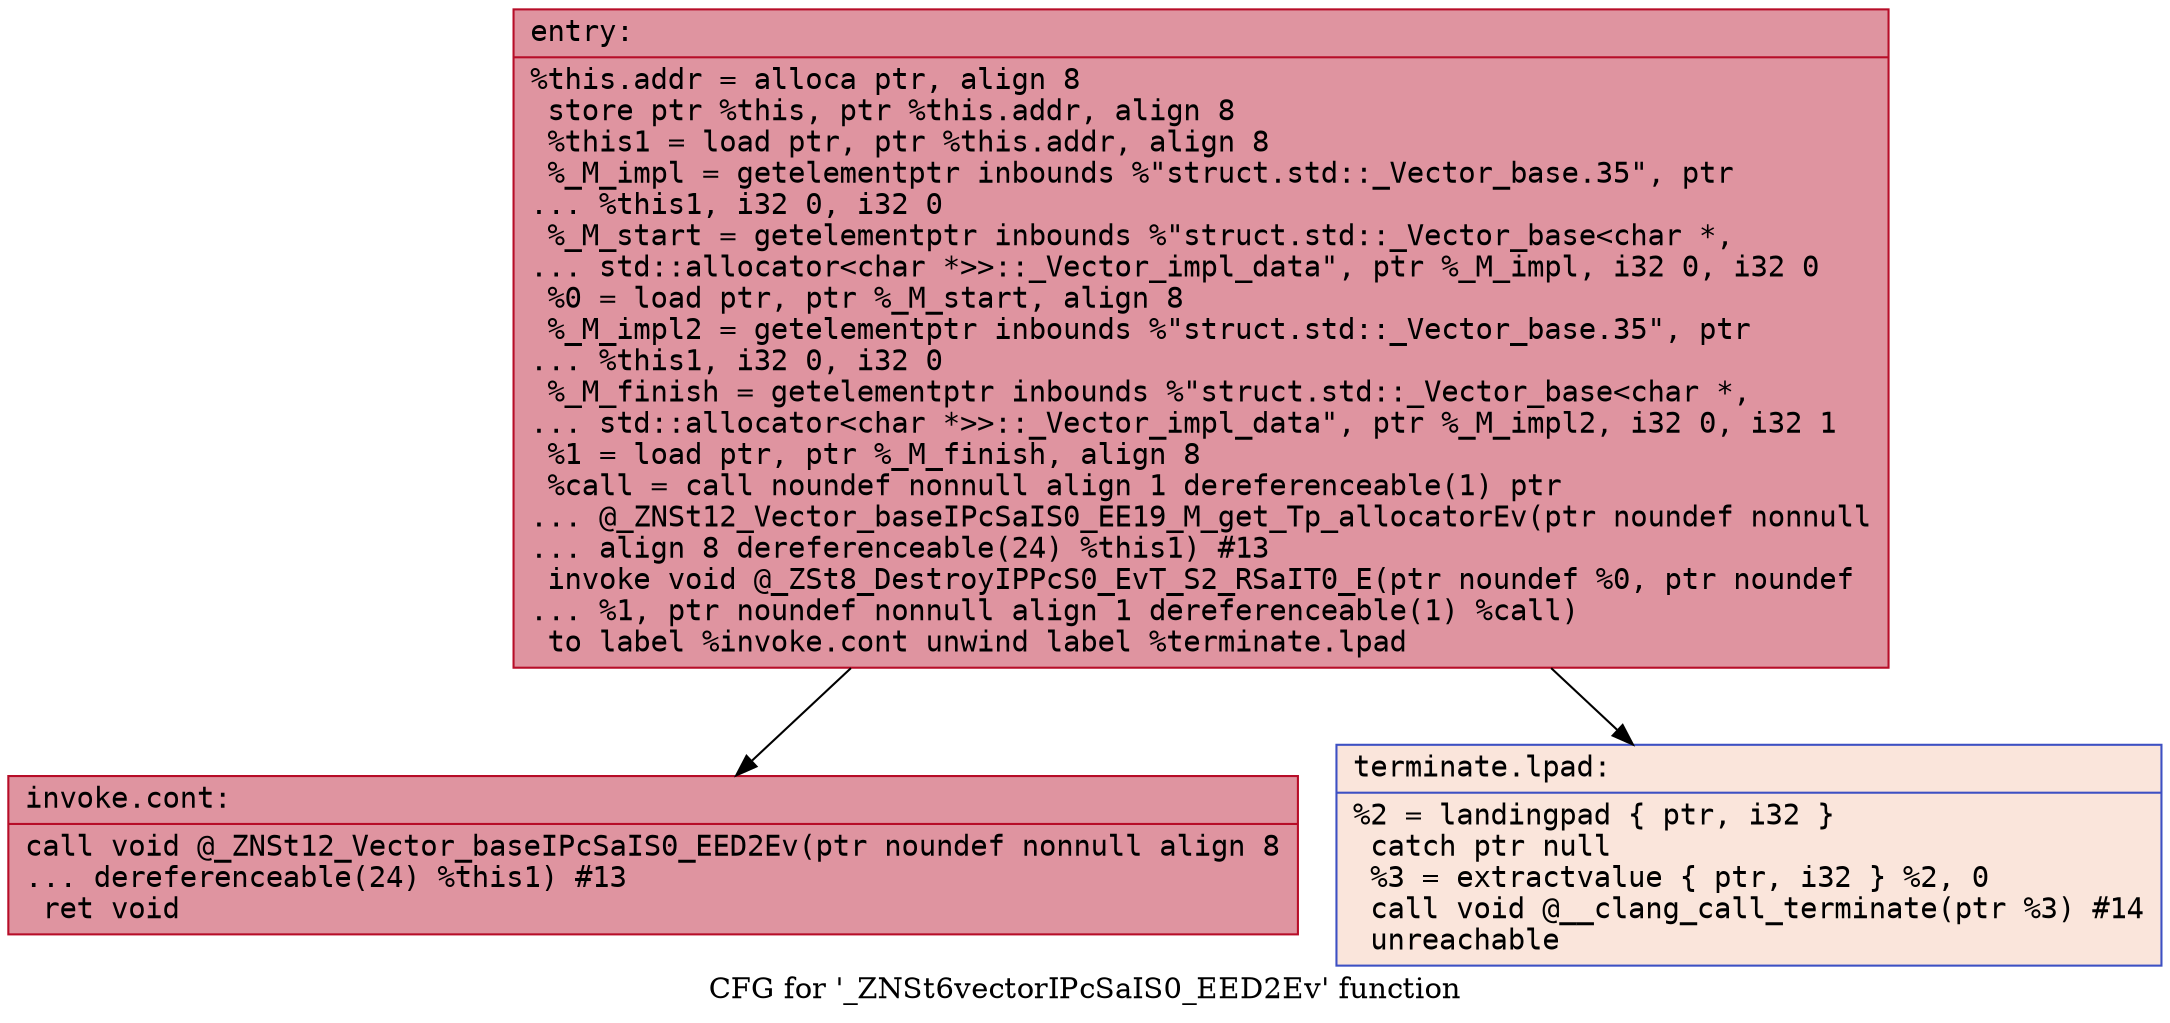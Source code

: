 digraph "CFG for '_ZNSt6vectorIPcSaIS0_EED2Ev' function" {
	label="CFG for '_ZNSt6vectorIPcSaIS0_EED2Ev' function";

	Node0x561f16376cc0 [shape=record,color="#b70d28ff", style=filled, fillcolor="#b70d2870" fontname="Courier",label="{entry:\l|  %this.addr = alloca ptr, align 8\l  store ptr %this, ptr %this.addr, align 8\l  %this1 = load ptr, ptr %this.addr, align 8\l  %_M_impl = getelementptr inbounds %\"struct.std::_Vector_base.35\", ptr\l... %this1, i32 0, i32 0\l  %_M_start = getelementptr inbounds %\"struct.std::_Vector_base\<char *,\l... std::allocator\<char *\>\>::_Vector_impl_data\", ptr %_M_impl, i32 0, i32 0\l  %0 = load ptr, ptr %_M_start, align 8\l  %_M_impl2 = getelementptr inbounds %\"struct.std::_Vector_base.35\", ptr\l... %this1, i32 0, i32 0\l  %_M_finish = getelementptr inbounds %\"struct.std::_Vector_base\<char *,\l... std::allocator\<char *\>\>::_Vector_impl_data\", ptr %_M_impl2, i32 0, i32 1\l  %1 = load ptr, ptr %_M_finish, align 8\l  %call = call noundef nonnull align 1 dereferenceable(1) ptr\l... @_ZNSt12_Vector_baseIPcSaIS0_EE19_M_get_Tp_allocatorEv(ptr noundef nonnull\l... align 8 dereferenceable(24) %this1) #13\l  invoke void @_ZSt8_DestroyIPPcS0_EvT_S2_RSaIT0_E(ptr noundef %0, ptr noundef\l... %1, ptr noundef nonnull align 1 dereferenceable(1) %call)\l          to label %invoke.cont unwind label %terminate.lpad\l}"];
	Node0x561f16376cc0 -> Node0x561f16377510[tooltip="entry -> invoke.cont\nProbability 100.00%" ];
	Node0x561f16376cc0 -> Node0x561f16377590[tooltip="entry -> terminate.lpad\nProbability 0.00%" ];
	Node0x561f16377510 [shape=record,color="#b70d28ff", style=filled, fillcolor="#b70d2870" fontname="Courier",label="{invoke.cont:\l|  call void @_ZNSt12_Vector_baseIPcSaIS0_EED2Ev(ptr noundef nonnull align 8\l... dereferenceable(24) %this1) #13\l  ret void\l}"];
	Node0x561f16377590 [shape=record,color="#3d50c3ff", style=filled, fillcolor="#f4c5ad70" fontname="Courier",label="{terminate.lpad:\l|  %2 = landingpad \{ ptr, i32 \}\l          catch ptr null\l  %3 = extractvalue \{ ptr, i32 \} %2, 0\l  call void @__clang_call_terminate(ptr %3) #14\l  unreachable\l}"];
}
